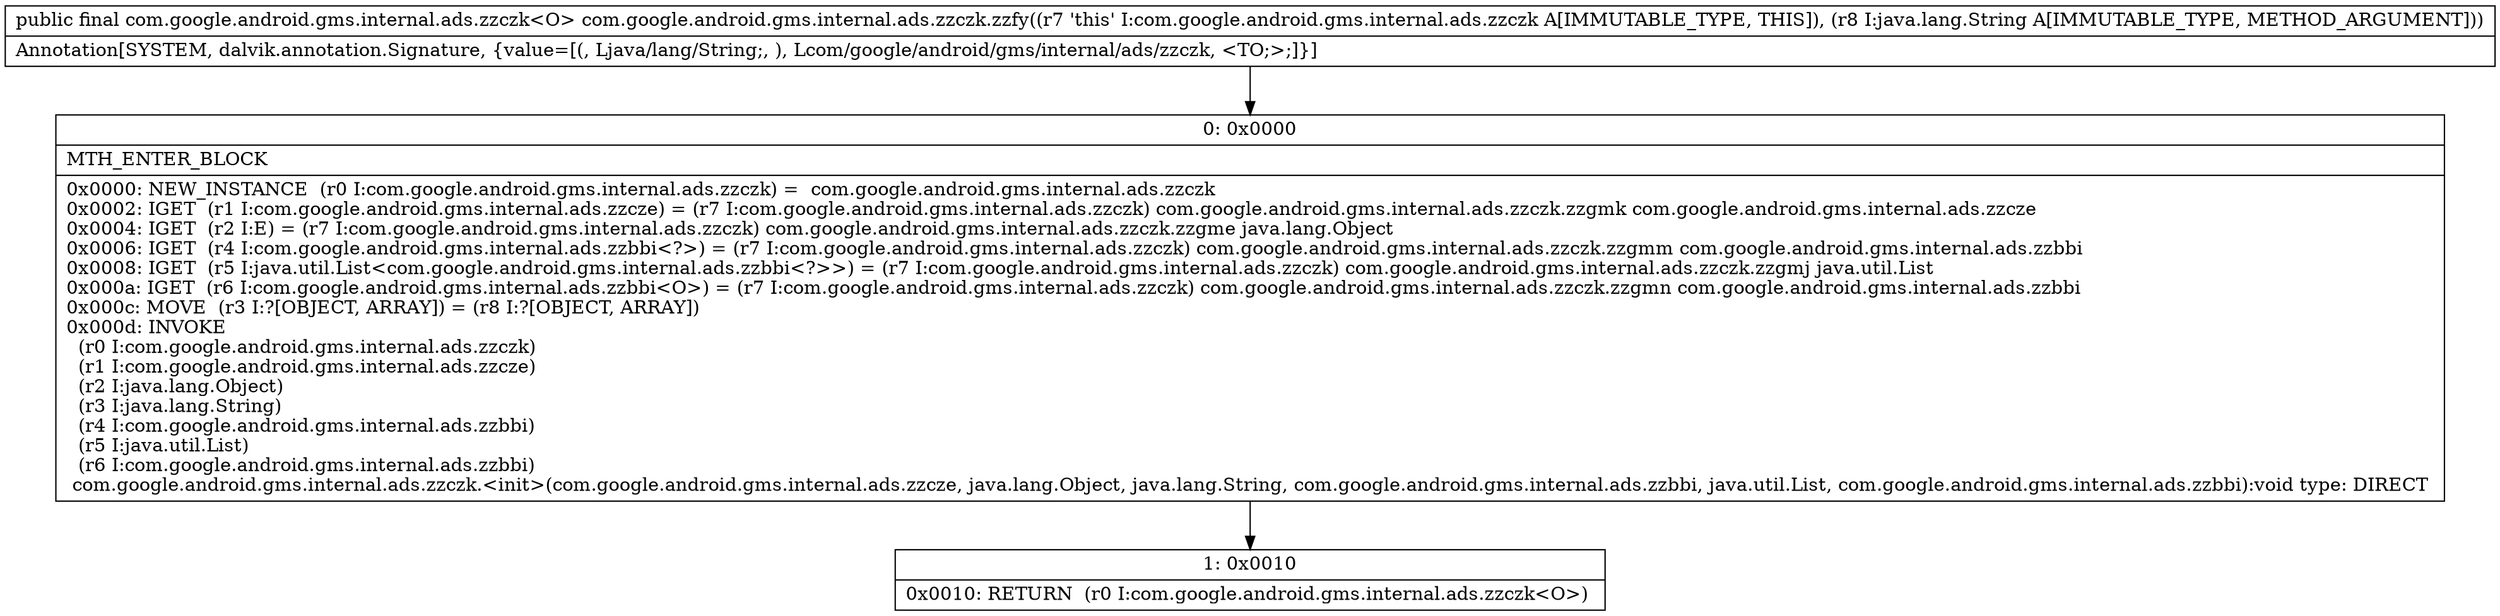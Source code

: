 digraph "CFG forcom.google.android.gms.internal.ads.zzczk.zzfy(Ljava\/lang\/String;)Lcom\/google\/android\/gms\/internal\/ads\/zzczk;" {
Node_0 [shape=record,label="{0\:\ 0x0000|MTH_ENTER_BLOCK\l|0x0000: NEW_INSTANCE  (r0 I:com.google.android.gms.internal.ads.zzczk) =  com.google.android.gms.internal.ads.zzczk \l0x0002: IGET  (r1 I:com.google.android.gms.internal.ads.zzcze) = (r7 I:com.google.android.gms.internal.ads.zzczk) com.google.android.gms.internal.ads.zzczk.zzgmk com.google.android.gms.internal.ads.zzcze \l0x0004: IGET  (r2 I:E) = (r7 I:com.google.android.gms.internal.ads.zzczk) com.google.android.gms.internal.ads.zzczk.zzgme java.lang.Object \l0x0006: IGET  (r4 I:com.google.android.gms.internal.ads.zzbbi\<?\>) = (r7 I:com.google.android.gms.internal.ads.zzczk) com.google.android.gms.internal.ads.zzczk.zzgmm com.google.android.gms.internal.ads.zzbbi \l0x0008: IGET  (r5 I:java.util.List\<com.google.android.gms.internal.ads.zzbbi\<?\>\>) = (r7 I:com.google.android.gms.internal.ads.zzczk) com.google.android.gms.internal.ads.zzczk.zzgmj java.util.List \l0x000a: IGET  (r6 I:com.google.android.gms.internal.ads.zzbbi\<O\>) = (r7 I:com.google.android.gms.internal.ads.zzczk) com.google.android.gms.internal.ads.zzczk.zzgmn com.google.android.gms.internal.ads.zzbbi \l0x000c: MOVE  (r3 I:?[OBJECT, ARRAY]) = (r8 I:?[OBJECT, ARRAY]) \l0x000d: INVOKE  \l  (r0 I:com.google.android.gms.internal.ads.zzczk)\l  (r1 I:com.google.android.gms.internal.ads.zzcze)\l  (r2 I:java.lang.Object)\l  (r3 I:java.lang.String)\l  (r4 I:com.google.android.gms.internal.ads.zzbbi)\l  (r5 I:java.util.List)\l  (r6 I:com.google.android.gms.internal.ads.zzbbi)\l com.google.android.gms.internal.ads.zzczk.\<init\>(com.google.android.gms.internal.ads.zzcze, java.lang.Object, java.lang.String, com.google.android.gms.internal.ads.zzbbi, java.util.List, com.google.android.gms.internal.ads.zzbbi):void type: DIRECT \l}"];
Node_1 [shape=record,label="{1\:\ 0x0010|0x0010: RETURN  (r0 I:com.google.android.gms.internal.ads.zzczk\<O\>) \l}"];
MethodNode[shape=record,label="{public final com.google.android.gms.internal.ads.zzczk\<O\> com.google.android.gms.internal.ads.zzczk.zzfy((r7 'this' I:com.google.android.gms.internal.ads.zzczk A[IMMUTABLE_TYPE, THIS]), (r8 I:java.lang.String A[IMMUTABLE_TYPE, METHOD_ARGUMENT]))  | Annotation[SYSTEM, dalvik.annotation.Signature, \{value=[(, Ljava\/lang\/String;, ), Lcom\/google\/android\/gms\/internal\/ads\/zzczk, \<TO;\>;]\}]\l}"];
MethodNode -> Node_0;
Node_0 -> Node_1;
}

